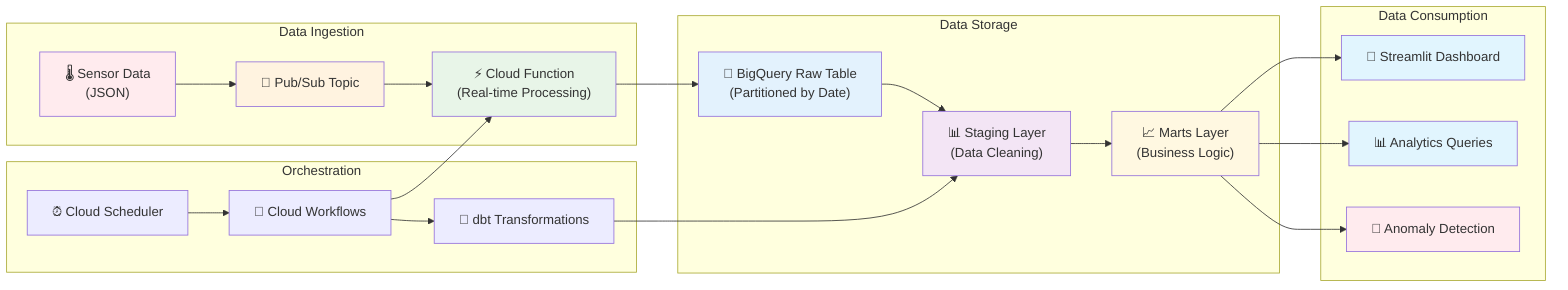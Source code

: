 flowchart LR
    subgraph "Data Ingestion"
        A["🌡️ Sensor Data<br/>(JSON)"] --> B["📨 Pub/Sub Topic"]
        B --> C["⚡ Cloud Function<br/>(Real-time Processing)"]
    end
    
    subgraph "Data Storage"
        C --> D["🏢 BigQuery Raw Table<br/>(Partitioned by Date)"]
        D --> E["📊 Staging Layer<br/>(Data Cleaning)"]
        E --> F["📈 Marts Layer<br/>(Business Logic)"]
    end
    
    subgraph "Data Consumption"
        F --> G["📱 Streamlit Dashboard"]
        F --> H["📊 Analytics Queries"]
        F --> I["🚨 Anomaly Detection"]
    end
    
    subgraph "Orchestration"
        J["⏰ Cloud Scheduler"] --> K["🔄 Cloud Workflows"]
        K --> C
        K --> L["🔄 dbt Transformations"]
        L --> E
    end
    
    style A fill:#ffebee
    style B fill:#fff3e0
    style C fill:#e8f5e8
    style D fill:#e3f2fd
    style E fill:#f3e5f5
    style F fill:#fff8e1
    style G fill:#e1f5fe
    style H fill:#e1f5fe
    style I fill:#ffebee